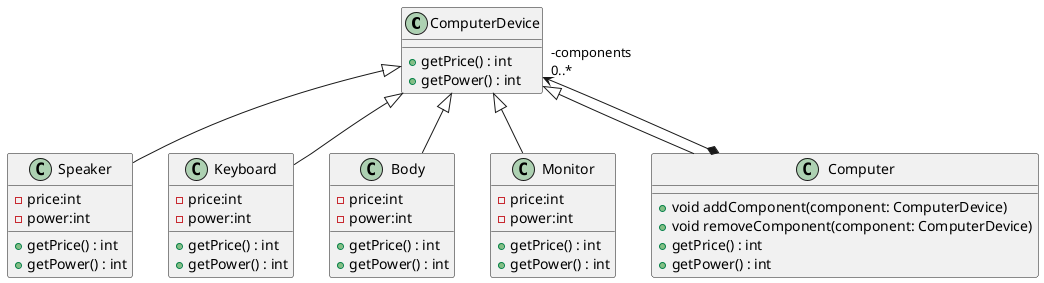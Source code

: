 @startuml CD
class   ComputerDevice{
    +getPrice() : int
    +getPower() : int
}
class   Speaker{
    -price:int
    -power:int
    +getPrice() : int
    +getPower() : int
}
class   Keyboard{
    -price:int
    -power:int
    +getPrice() : int
    +getPower() : int
}
class   Body{
    -price:int
    -power:int
    +getPrice() : int
    +getPower() : int
}
class   Monitor{
    -price:int
    -power:int
    +getPrice() : int
    +getPower() : int
}
class   Computer{
    +void addComponent(component: ComputerDevice)
    +void removeComponent(component: ComputerDevice)
    +getPrice() : int
    +getPower() : int
}

ComputerDevice <|-- Speaker
ComputerDevice <|-- Keyboard
ComputerDevice <|-- Body
ComputerDevice <|-- Monitor
ComputerDevice <|-- Computer
ComputerDevice "-components\l0..*" <--* Computer 


@enduml